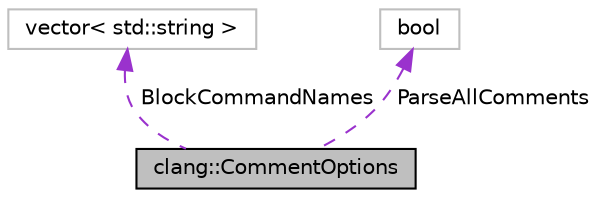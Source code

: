 digraph "clang::CommentOptions"
{
 // LATEX_PDF_SIZE
  bgcolor="transparent";
  edge [fontname="Helvetica",fontsize="10",labelfontname="Helvetica",labelfontsize="10"];
  node [fontname="Helvetica",fontsize="10",shape=record];
  Node1 [label="clang::CommentOptions",height=0.2,width=0.4,color="black", fillcolor="grey75", style="filled", fontcolor="black",tooltip="Options for controlling comment parsing."];
  Node2 -> Node1 [dir="back",color="darkorchid3",fontsize="10",style="dashed",label=" BlockCommandNames" ,fontname="Helvetica"];
  Node2 [label="vector\< std::string \>",height=0.2,width=0.4,color="grey75",tooltip=" "];
  Node3 -> Node1 [dir="back",color="darkorchid3",fontsize="10",style="dashed",label=" ParseAllComments" ,fontname="Helvetica"];
  Node3 [label="bool",height=0.2,width=0.4,color="grey75",tooltip=" "];
}
